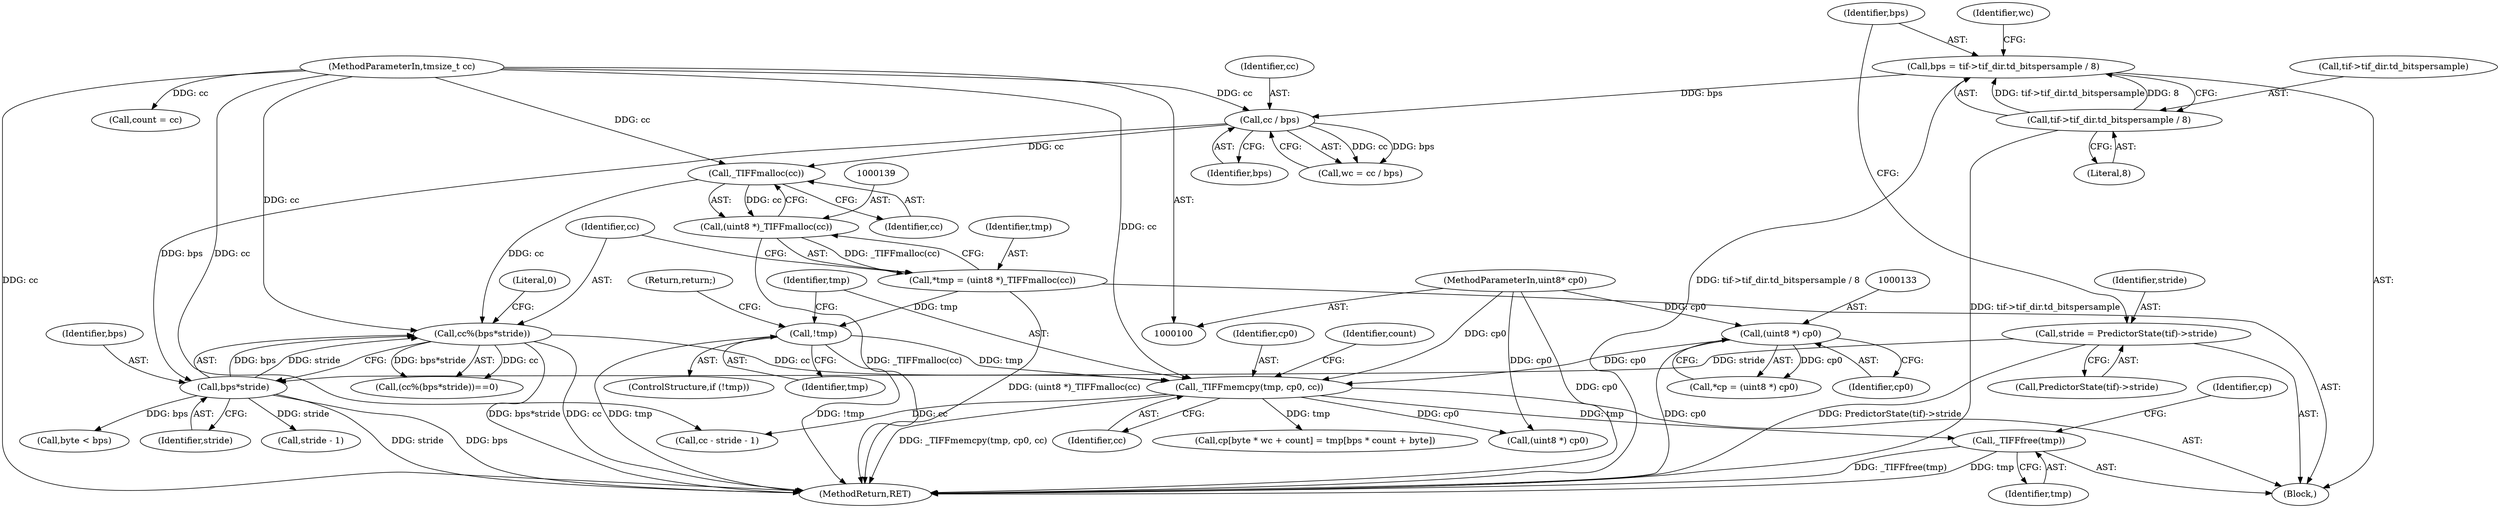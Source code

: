 digraph "0_libtiff_3ca657a8793dd011bf869695d72ad31c779c3cc1_4@pointer" {
"1000194" [label="(Call,_TIFFfree(tmp))"];
"1000154" [label="(Call,_TIFFmemcpy(tmp, cp0, cc))"];
"1000151" [label="(Call,!tmp)"];
"1000136" [label="(Call,*tmp = (uint8 *)_TIFFmalloc(cc))"];
"1000138" [label="(Call,(uint8 *)_TIFFmalloc(cc))"];
"1000140" [label="(Call,_TIFFmalloc(cc))"];
"1000125" [label="(Call,cc / bps)"];
"1000103" [label="(MethodParameterIn,tmsize_t cc)"];
"1000113" [label="(Call,bps = tif->tif_dir.td_bitspersample / 8)"];
"1000115" [label="(Call,tif->tif_dir.td_bitspersample / 8)"];
"1000132" [label="(Call,(uint8 *) cp0)"];
"1000102" [label="(MethodParameterIn,uint8* cp0)"];
"1000144" [label="(Call,cc%(bps*stride))"];
"1000146" [label="(Call,bps*stride)"];
"1000106" [label="(Call,stride = PredictorState(tif)->stride)"];
"1000123" [label="(Call,wc = cc / bps)"];
"1000113" [label="(Call,bps = tif->tif_dir.td_bitspersample / 8)"];
"1000146" [label="(Call,bps*stride)"];
"1000203" [label="(Call,cc - stride - 1)"];
"1000145" [label="(Identifier,cc)"];
"1000130" [label="(Call,*cp = (uint8 *) cp0)"];
"1000140" [label="(Call,_TIFFmalloc(cc))"];
"1000209" [label="(Call,count = cc)"];
"1000115" [label="(Call,tif->tif_dir.td_bitspersample / 8)"];
"1000235" [label="(MethodReturn,RET)"];
"1000137" [label="(Identifier,tmp)"];
"1000150" [label="(ControlStructure,if (!tmp))"];
"1000155" [label="(Identifier,tmp)"];
"1000197" [label="(Identifier,cp)"];
"1000144" [label="(Call,cc%(bps*stride))"];
"1000124" [label="(Identifier,wc)"];
"1000136" [label="(Call,*tmp = (uint8 *)_TIFFmalloc(cc))"];
"1000143" [label="(Call,(cc%(bps*stride))==0)"];
"1000152" [label="(Identifier,tmp)"];
"1000114" [label="(Identifier,bps)"];
"1000126" [label="(Identifier,cc)"];
"1000147" [label="(Identifier,bps)"];
"1000116" [label="(Call,tif->tif_dir.td_bitspersample)"];
"1000134" [label="(Identifier,cp0)"];
"1000127" [label="(Identifier,bps)"];
"1000194" [label="(Call,_TIFFfree(tmp))"];
"1000148" [label="(Identifier,stride)"];
"1000198" [label="(Call,(uint8 *) cp0)"];
"1000125" [label="(Call,cc / bps)"];
"1000138" [label="(Call,(uint8 *)_TIFFmalloc(cc))"];
"1000132" [label="(Call,(uint8 *) cp0)"];
"1000195" [label="(Identifier,tmp)"];
"1000108" [label="(Call,PredictorState(tif)->stride)"];
"1000157" [label="(Identifier,cc)"];
"1000106" [label="(Call,stride = PredictorState(tif)->stride)"];
"1000153" [label="(Return,return;)"];
"1000103" [label="(MethodParameterIn,tmsize_t cc)"];
"1000173" [label="(Call,byte < bps)"];
"1000156" [label="(Identifier,cp0)"];
"1000149" [label="(Literal,0)"];
"1000151" [label="(Call,!tmp)"];
"1000179" [label="(Call,cp[byte * wc + count] = tmp[bps * count + byte])"];
"1000205" [label="(Call,stride - 1)"];
"1000141" [label="(Identifier,cc)"];
"1000107" [label="(Identifier,stride)"];
"1000104" [label="(Block,)"];
"1000154" [label="(Call,_TIFFmemcpy(tmp, cp0, cc))"];
"1000160" [label="(Identifier,count)"];
"1000121" [label="(Literal,8)"];
"1000102" [label="(MethodParameterIn,uint8* cp0)"];
"1000194" -> "1000104"  [label="AST: "];
"1000194" -> "1000195"  [label="CFG: "];
"1000195" -> "1000194"  [label="AST: "];
"1000197" -> "1000194"  [label="CFG: "];
"1000194" -> "1000235"  [label="DDG: _TIFFfree(tmp)"];
"1000194" -> "1000235"  [label="DDG: tmp"];
"1000154" -> "1000194"  [label="DDG: tmp"];
"1000154" -> "1000104"  [label="AST: "];
"1000154" -> "1000157"  [label="CFG: "];
"1000155" -> "1000154"  [label="AST: "];
"1000156" -> "1000154"  [label="AST: "];
"1000157" -> "1000154"  [label="AST: "];
"1000160" -> "1000154"  [label="CFG: "];
"1000154" -> "1000235"  [label="DDG: _TIFFmemcpy(tmp, cp0, cc)"];
"1000151" -> "1000154"  [label="DDG: tmp"];
"1000132" -> "1000154"  [label="DDG: cp0"];
"1000102" -> "1000154"  [label="DDG: cp0"];
"1000144" -> "1000154"  [label="DDG: cc"];
"1000103" -> "1000154"  [label="DDG: cc"];
"1000154" -> "1000179"  [label="DDG: tmp"];
"1000154" -> "1000198"  [label="DDG: cp0"];
"1000154" -> "1000203"  [label="DDG: cc"];
"1000151" -> "1000150"  [label="AST: "];
"1000151" -> "1000152"  [label="CFG: "];
"1000152" -> "1000151"  [label="AST: "];
"1000153" -> "1000151"  [label="CFG: "];
"1000155" -> "1000151"  [label="CFG: "];
"1000151" -> "1000235"  [label="DDG: !tmp"];
"1000151" -> "1000235"  [label="DDG: tmp"];
"1000136" -> "1000151"  [label="DDG: tmp"];
"1000136" -> "1000104"  [label="AST: "];
"1000136" -> "1000138"  [label="CFG: "];
"1000137" -> "1000136"  [label="AST: "];
"1000138" -> "1000136"  [label="AST: "];
"1000145" -> "1000136"  [label="CFG: "];
"1000136" -> "1000235"  [label="DDG: (uint8 *)_TIFFmalloc(cc)"];
"1000138" -> "1000136"  [label="DDG: _TIFFmalloc(cc)"];
"1000138" -> "1000140"  [label="CFG: "];
"1000139" -> "1000138"  [label="AST: "];
"1000140" -> "1000138"  [label="AST: "];
"1000138" -> "1000235"  [label="DDG: _TIFFmalloc(cc)"];
"1000140" -> "1000138"  [label="DDG: cc"];
"1000140" -> "1000141"  [label="CFG: "];
"1000141" -> "1000140"  [label="AST: "];
"1000125" -> "1000140"  [label="DDG: cc"];
"1000103" -> "1000140"  [label="DDG: cc"];
"1000140" -> "1000144"  [label="DDG: cc"];
"1000125" -> "1000123"  [label="AST: "];
"1000125" -> "1000127"  [label="CFG: "];
"1000126" -> "1000125"  [label="AST: "];
"1000127" -> "1000125"  [label="AST: "];
"1000123" -> "1000125"  [label="CFG: "];
"1000125" -> "1000123"  [label="DDG: cc"];
"1000125" -> "1000123"  [label="DDG: bps"];
"1000103" -> "1000125"  [label="DDG: cc"];
"1000113" -> "1000125"  [label="DDG: bps"];
"1000125" -> "1000146"  [label="DDG: bps"];
"1000103" -> "1000100"  [label="AST: "];
"1000103" -> "1000235"  [label="DDG: cc"];
"1000103" -> "1000144"  [label="DDG: cc"];
"1000103" -> "1000203"  [label="DDG: cc"];
"1000103" -> "1000209"  [label="DDG: cc"];
"1000113" -> "1000104"  [label="AST: "];
"1000113" -> "1000115"  [label="CFG: "];
"1000114" -> "1000113"  [label="AST: "];
"1000115" -> "1000113"  [label="AST: "];
"1000124" -> "1000113"  [label="CFG: "];
"1000113" -> "1000235"  [label="DDG: tif->tif_dir.td_bitspersample / 8"];
"1000115" -> "1000113"  [label="DDG: tif->tif_dir.td_bitspersample"];
"1000115" -> "1000113"  [label="DDG: 8"];
"1000115" -> "1000121"  [label="CFG: "];
"1000116" -> "1000115"  [label="AST: "];
"1000121" -> "1000115"  [label="AST: "];
"1000115" -> "1000235"  [label="DDG: tif->tif_dir.td_bitspersample"];
"1000132" -> "1000130"  [label="AST: "];
"1000132" -> "1000134"  [label="CFG: "];
"1000133" -> "1000132"  [label="AST: "];
"1000134" -> "1000132"  [label="AST: "];
"1000130" -> "1000132"  [label="CFG: "];
"1000132" -> "1000235"  [label="DDG: cp0"];
"1000132" -> "1000130"  [label="DDG: cp0"];
"1000102" -> "1000132"  [label="DDG: cp0"];
"1000102" -> "1000100"  [label="AST: "];
"1000102" -> "1000235"  [label="DDG: cp0"];
"1000102" -> "1000198"  [label="DDG: cp0"];
"1000144" -> "1000143"  [label="AST: "];
"1000144" -> "1000146"  [label="CFG: "];
"1000145" -> "1000144"  [label="AST: "];
"1000146" -> "1000144"  [label="AST: "];
"1000149" -> "1000144"  [label="CFG: "];
"1000144" -> "1000235"  [label="DDG: cc"];
"1000144" -> "1000235"  [label="DDG: bps*stride"];
"1000144" -> "1000143"  [label="DDG: cc"];
"1000144" -> "1000143"  [label="DDG: bps*stride"];
"1000146" -> "1000144"  [label="DDG: bps"];
"1000146" -> "1000144"  [label="DDG: stride"];
"1000146" -> "1000148"  [label="CFG: "];
"1000147" -> "1000146"  [label="AST: "];
"1000148" -> "1000146"  [label="AST: "];
"1000146" -> "1000235"  [label="DDG: stride"];
"1000146" -> "1000235"  [label="DDG: bps"];
"1000106" -> "1000146"  [label="DDG: stride"];
"1000146" -> "1000173"  [label="DDG: bps"];
"1000146" -> "1000205"  [label="DDG: stride"];
"1000106" -> "1000104"  [label="AST: "];
"1000106" -> "1000108"  [label="CFG: "];
"1000107" -> "1000106"  [label="AST: "];
"1000108" -> "1000106"  [label="AST: "];
"1000114" -> "1000106"  [label="CFG: "];
"1000106" -> "1000235"  [label="DDG: PredictorState(tif)->stride"];
}
